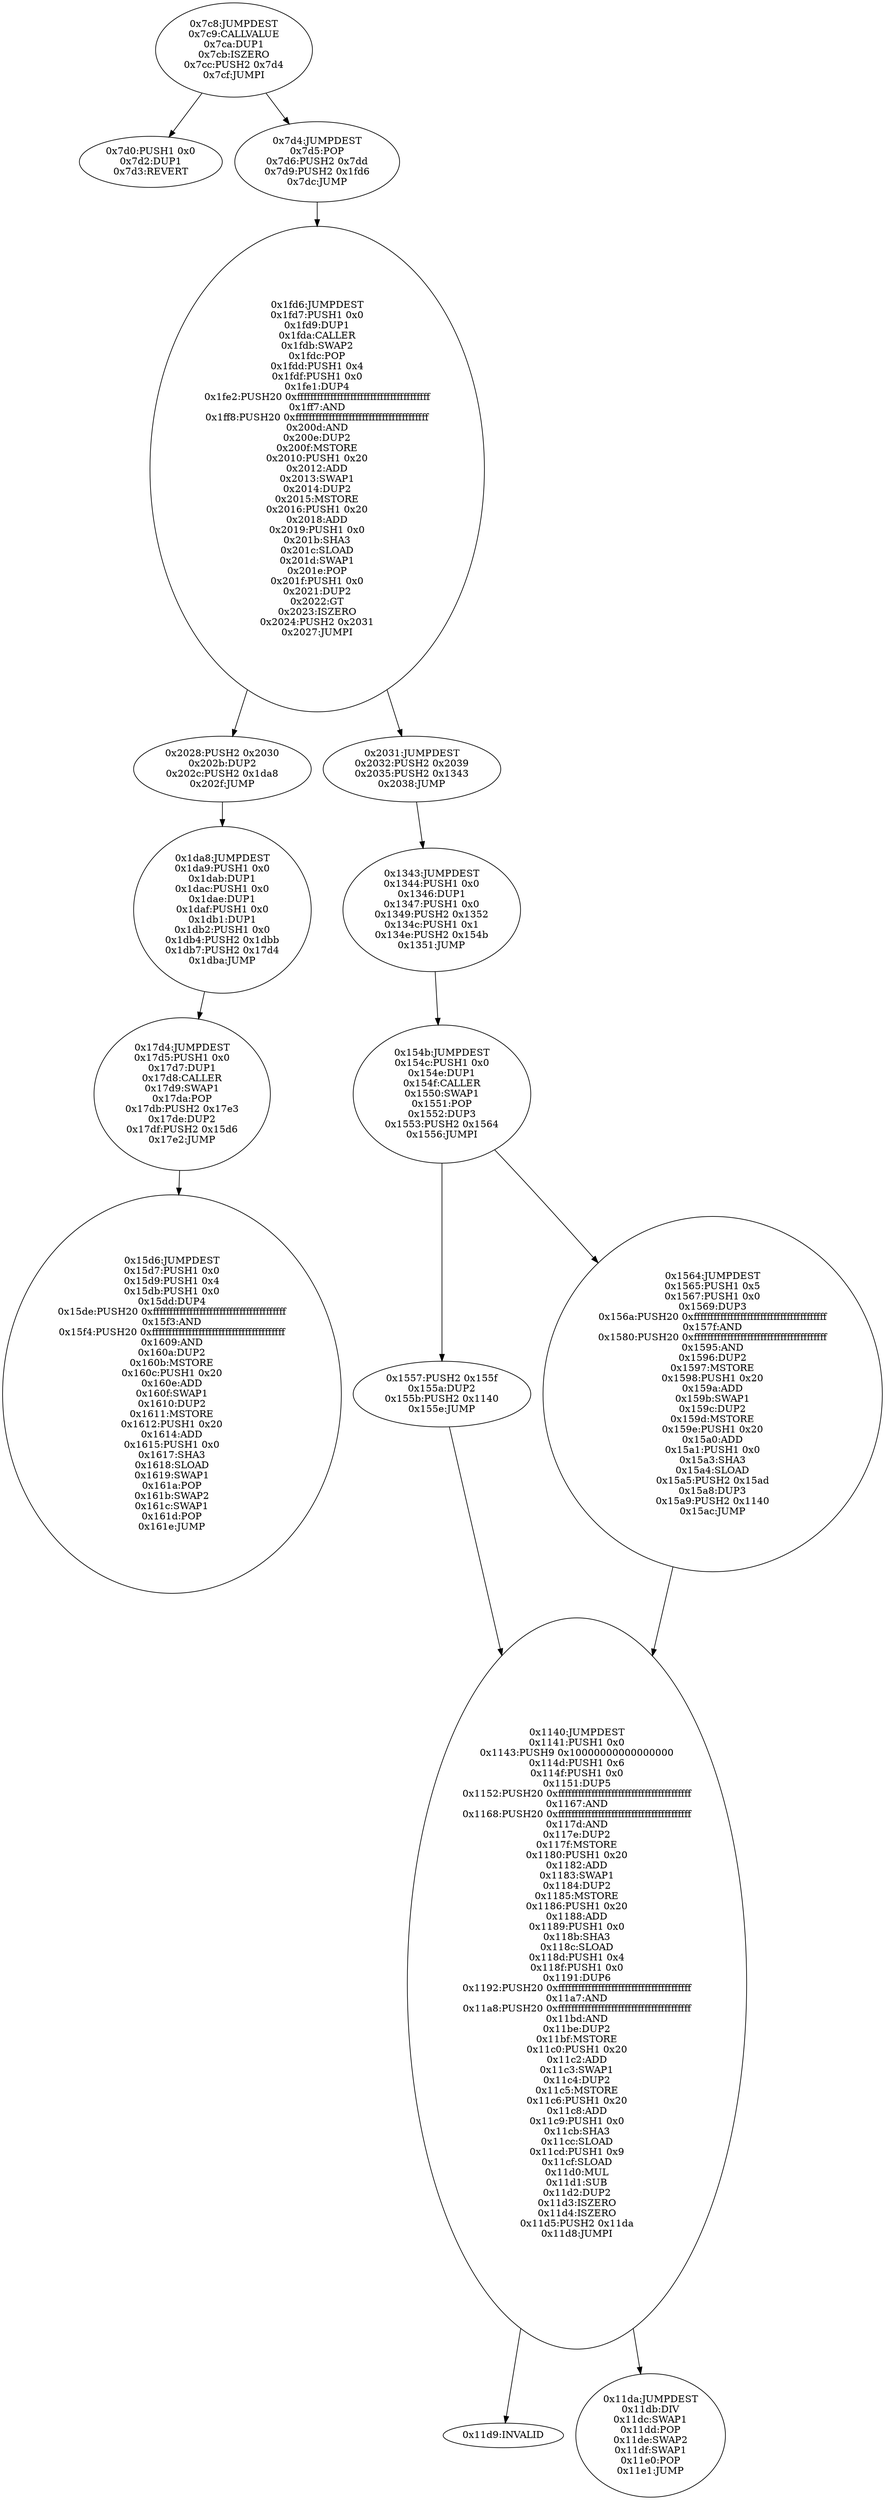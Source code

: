 digraph{
1992[label="0x7c8:JUMPDEST
0x7c9:CALLVALUE
0x7ca:DUP1
0x7cb:ISZERO
0x7cc:PUSH2 0x7d4
0x7cf:JUMPI"]
1992 -> 2000
1992 -> 2004
2000[label="0x7d0:PUSH1 0x0
0x7d2:DUP1
0x7d3:REVERT"]
2004[label="0x7d4:JUMPDEST
0x7d5:POP
0x7d6:PUSH2 0x7dd
0x7d9:PUSH2 0x1fd6
0x7dc:JUMP"]
2004 -> 8150
8150[label="0x1fd6:JUMPDEST
0x1fd7:PUSH1 0x0
0x1fd9:DUP1
0x1fda:CALLER
0x1fdb:SWAP2
0x1fdc:POP
0x1fdd:PUSH1 0x4
0x1fdf:PUSH1 0x0
0x1fe1:DUP4
0x1fe2:PUSH20 0xffffffffffffffffffffffffffffffffffffffff
0x1ff7:AND
0x1ff8:PUSH20 0xffffffffffffffffffffffffffffffffffffffff
0x200d:AND
0x200e:DUP2
0x200f:MSTORE
0x2010:PUSH1 0x20
0x2012:ADD
0x2013:SWAP1
0x2014:DUP2
0x2015:MSTORE
0x2016:PUSH1 0x20
0x2018:ADD
0x2019:PUSH1 0x0
0x201b:SHA3
0x201c:SLOAD
0x201d:SWAP1
0x201e:POP
0x201f:PUSH1 0x0
0x2021:DUP2
0x2022:GT
0x2023:ISZERO
0x2024:PUSH2 0x2031
0x2027:JUMPI"]
8150 -> 8232
8150 -> 8241
8232[label="0x2028:PUSH2 0x2030
0x202b:DUP2
0x202c:PUSH2 0x1da8
0x202f:JUMP"]
8232 -> 7592
7592[label="0x1da8:JUMPDEST
0x1da9:PUSH1 0x0
0x1dab:DUP1
0x1dac:PUSH1 0x0
0x1dae:DUP1
0x1daf:PUSH1 0x0
0x1db1:DUP1
0x1db2:PUSH1 0x0
0x1db4:PUSH2 0x1dbb
0x1db7:PUSH2 0x17d4
0x1dba:JUMP"]
7592 -> 6100
8241[label="0x2031:JUMPDEST
0x2032:PUSH2 0x2039
0x2035:PUSH2 0x1343
0x2038:JUMP"]
8241 -> 4931
6100[label="0x17d4:JUMPDEST
0x17d5:PUSH1 0x0
0x17d7:DUP1
0x17d8:CALLER
0x17d9:SWAP1
0x17da:POP
0x17db:PUSH2 0x17e3
0x17de:DUP2
0x17df:PUSH2 0x15d6
0x17e2:JUMP"]
6100 -> 5590
4931[label="0x1343:JUMPDEST
0x1344:PUSH1 0x0
0x1346:DUP1
0x1347:PUSH1 0x0
0x1349:PUSH2 0x1352
0x134c:PUSH1 0x1
0x134e:PUSH2 0x154b
0x1351:JUMP"]
4931 -> 5451
5451[label="0x154b:JUMPDEST
0x154c:PUSH1 0x0
0x154e:DUP1
0x154f:CALLER
0x1550:SWAP1
0x1551:POP
0x1552:DUP3
0x1553:PUSH2 0x1564
0x1556:JUMPI"]
5451 -> 5463
5451 -> 5476
5463[label="0x1557:PUSH2 0x155f
0x155a:DUP2
0x155b:PUSH2 0x1140
0x155e:JUMP"]
5463 -> 4416
5590[label="0x15d6:JUMPDEST
0x15d7:PUSH1 0x0
0x15d9:PUSH1 0x4
0x15db:PUSH1 0x0
0x15dd:DUP4
0x15de:PUSH20 0xffffffffffffffffffffffffffffffffffffffff
0x15f3:AND
0x15f4:PUSH20 0xffffffffffffffffffffffffffffffffffffffff
0x1609:AND
0x160a:DUP2
0x160b:MSTORE
0x160c:PUSH1 0x20
0x160e:ADD
0x160f:SWAP1
0x1610:DUP2
0x1611:MSTORE
0x1612:PUSH1 0x20
0x1614:ADD
0x1615:PUSH1 0x0
0x1617:SHA3
0x1618:SLOAD
0x1619:SWAP1
0x161a:POP
0x161b:SWAP2
0x161c:SWAP1
0x161d:POP
0x161e:JUMP"]
4416[label="0x1140:JUMPDEST
0x1141:PUSH1 0x0
0x1143:PUSH9 0x10000000000000000
0x114d:PUSH1 0x6
0x114f:PUSH1 0x0
0x1151:DUP5
0x1152:PUSH20 0xffffffffffffffffffffffffffffffffffffffff
0x1167:AND
0x1168:PUSH20 0xffffffffffffffffffffffffffffffffffffffff
0x117d:AND
0x117e:DUP2
0x117f:MSTORE
0x1180:PUSH1 0x20
0x1182:ADD
0x1183:SWAP1
0x1184:DUP2
0x1185:MSTORE
0x1186:PUSH1 0x20
0x1188:ADD
0x1189:PUSH1 0x0
0x118b:SHA3
0x118c:SLOAD
0x118d:PUSH1 0x4
0x118f:PUSH1 0x0
0x1191:DUP6
0x1192:PUSH20 0xffffffffffffffffffffffffffffffffffffffff
0x11a7:AND
0x11a8:PUSH20 0xffffffffffffffffffffffffffffffffffffffff
0x11bd:AND
0x11be:DUP2
0x11bf:MSTORE
0x11c0:PUSH1 0x20
0x11c2:ADD
0x11c3:SWAP1
0x11c4:DUP2
0x11c5:MSTORE
0x11c6:PUSH1 0x20
0x11c8:ADD
0x11c9:PUSH1 0x0
0x11cb:SHA3
0x11cc:SLOAD
0x11cd:PUSH1 0x9
0x11cf:SLOAD
0x11d0:MUL
0x11d1:SUB
0x11d2:DUP2
0x11d3:ISZERO
0x11d4:ISZERO
0x11d5:PUSH2 0x11da
0x11d8:JUMPI"]
4416 -> 4569
4416 -> 4570
4569[label="0x11d9:INVALID"]
4570[label="0x11da:JUMPDEST
0x11db:DIV
0x11dc:SWAP1
0x11dd:POP
0x11de:SWAP2
0x11df:SWAP1
0x11e0:POP
0x11e1:JUMP"]
5476[label="0x1564:JUMPDEST
0x1565:PUSH1 0x5
0x1567:PUSH1 0x0
0x1569:DUP3
0x156a:PUSH20 0xffffffffffffffffffffffffffffffffffffffff
0x157f:AND
0x1580:PUSH20 0xffffffffffffffffffffffffffffffffffffffff
0x1595:AND
0x1596:DUP2
0x1597:MSTORE
0x1598:PUSH1 0x20
0x159a:ADD
0x159b:SWAP1
0x159c:DUP2
0x159d:MSTORE
0x159e:PUSH1 0x20
0x15a0:ADD
0x15a1:PUSH1 0x0
0x15a3:SHA3
0x15a4:SLOAD
0x15a5:PUSH2 0x15ad
0x15a8:DUP3
0x15a9:PUSH2 0x1140
0x15ac:JUMP"]
5476 -> 4416

}